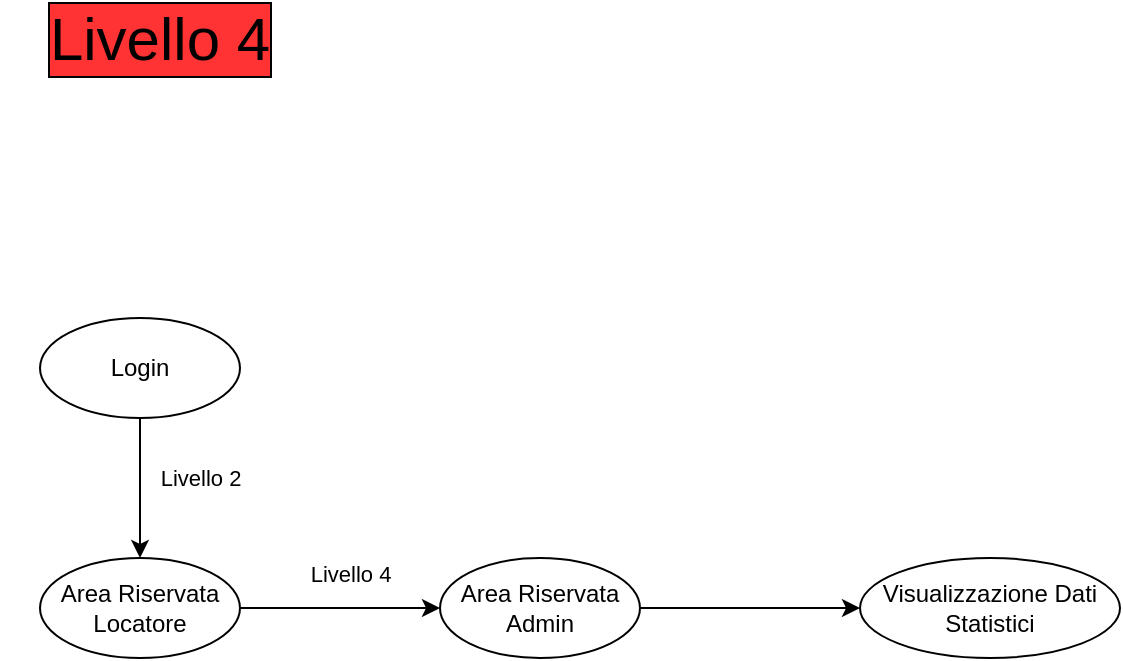 <mxfile version="13.9.9" type="device"><diagram id="fx5f0D43Jqg0DWJfo42R" name="Pagina-1"><mxGraphModel dx="1024" dy="584" grid="1" gridSize="10" guides="1" tooltips="1" connect="1" arrows="1" fold="1" page="1" pageScale="1" pageWidth="827" pageHeight="1169" math="0" shadow="0"><root><mxCell id="0"/><mxCell id="1" parent="0"/><mxCell id="0uTQCvuzCniQ90GeiEZ--1" value="Livello 2" style="edgeStyle=orthogonalEdgeStyle;rounded=0;orthogonalLoop=1;jettySize=auto;html=1;entryX=0.5;entryY=0;entryDx=0;entryDy=0;" edge="1" parent="1" source="0uTQCvuzCniQ90GeiEZ--3" target="0uTQCvuzCniQ90GeiEZ--6"><mxGeometry x="-0.143" y="30" relative="1" as="geometry"><mxPoint as="offset"/></mxGeometry></mxCell><mxCell id="0uTQCvuzCniQ90GeiEZ--3" value="Login" style="ellipse;whiteSpace=wrap;html=1;" vertex="1" parent="1"><mxGeometry x="250" y="210" width="100" height="50" as="geometry"/></mxCell><mxCell id="0uTQCvuzCniQ90GeiEZ--6" value="Area Riservata Locatore" style="ellipse;whiteSpace=wrap;html=1;" vertex="1" parent="1"><mxGeometry x="250" y="330" width="100" height="50" as="geometry"/></mxCell><mxCell id="0uTQCvuzCniQ90GeiEZ--14" style="edgeStyle=orthogonalEdgeStyle;rounded=0;orthogonalLoop=1;jettySize=auto;html=1;entryX=0;entryY=0.5;entryDx=0;entryDy=0;" edge="1" parent="1" source="0uTQCvuzCniQ90GeiEZ--15" target="0uTQCvuzCniQ90GeiEZ--20"><mxGeometry relative="1" as="geometry"/></mxCell><mxCell id="0uTQCvuzCniQ90GeiEZ--15" value="Area Riservata Admin" style="ellipse;whiteSpace=wrap;html=1;" vertex="1" parent="1"><mxGeometry x="450" y="330" width="100" height="50" as="geometry"/></mxCell><mxCell id="0uTQCvuzCniQ90GeiEZ--16" value="Livello 4" style="endArrow=classic;html=1;exitX=1;exitY=0.5;exitDx=0;exitDy=0;entryX=0;entryY=0.5;entryDx=0;entryDy=0;" edge="1" parent="1" source="0uTQCvuzCniQ90GeiEZ--6" target="0uTQCvuzCniQ90GeiEZ--15"><mxGeometry x="0.075" y="17" width="50" height="50" relative="1" as="geometry"><mxPoint x="490" y="520" as="sourcePoint"/><mxPoint x="540" y="470" as="targetPoint"/><mxPoint x="1" as="offset"/></mxGeometry></mxCell><mxCell id="0uTQCvuzCniQ90GeiEZ--20" value="Visualizzazione Dati Statistici" style="ellipse;whiteSpace=wrap;html=1;" vertex="1" parent="1"><mxGeometry x="660" y="330" width="130" height="50" as="geometry"/></mxCell><mxCell id="0uTQCvuzCniQ90GeiEZ--21" value="Livello 4" style="text;html=1;strokeColor=none;fillColor=none;align=center;verticalAlign=middle;whiteSpace=wrap;rounded=0;labelBackgroundColor=#FF3333;fontSize=30;labelBorderColor=#000000;" vertex="1" parent="1"><mxGeometry x="230" y="60" width="160" height="20" as="geometry"/></mxCell></root></mxGraphModel></diagram></mxfile>
